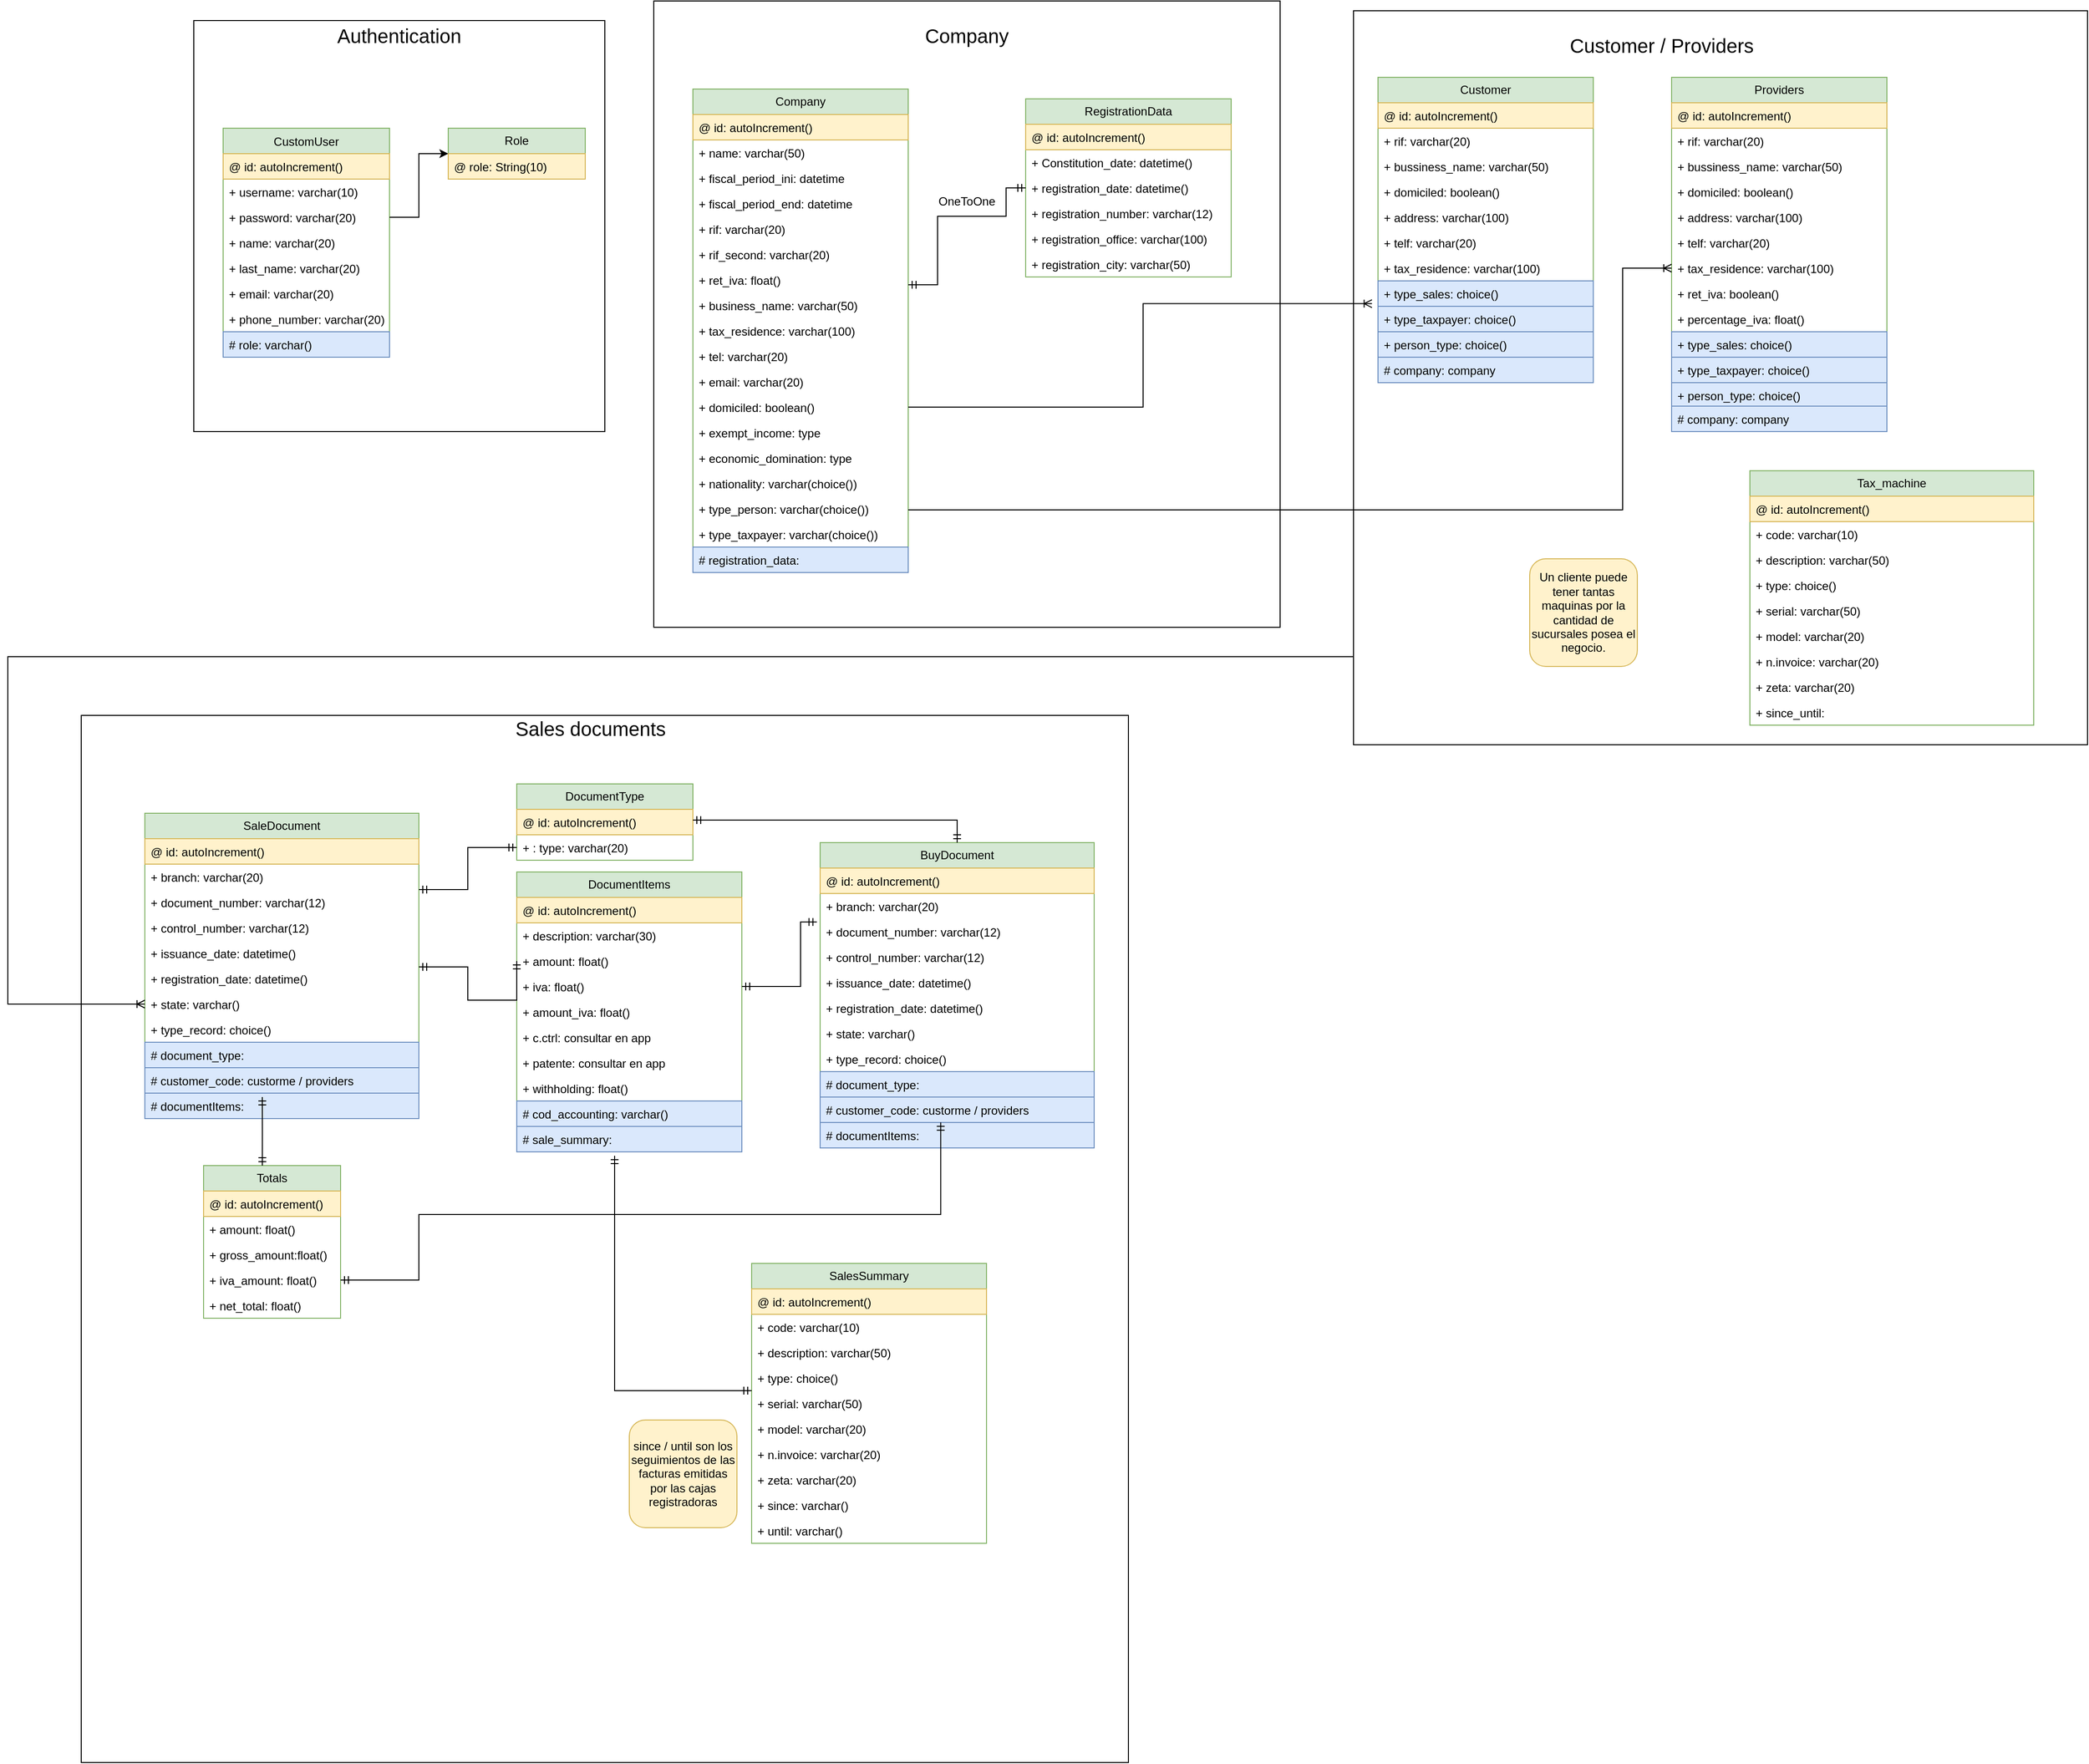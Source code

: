 <mxfile version="21.1.2" type="github">
  <diagram name="Página-1" id="oyr48hVxfsf2USA6J1Er">
    <mxGraphModel dx="3210" dy="1858" grid="1" gridSize="10" guides="1" tooltips="1" connect="1" arrows="1" fold="1" page="1" pageScale="1" pageWidth="1920" pageHeight="1200" math="0" shadow="0">
      <root>
        <mxCell id="0" />
        <mxCell id="1" parent="0" />
        <mxCell id="Hb3Jc71vQll2scaf4FI3-3" value="" style="whiteSpace=wrap;html=1;aspect=fixed;fillColor=none;" parent="1" vertex="1">
          <mxGeometry x="-95" y="-460" width="1070" height="1070" as="geometry" />
        </mxCell>
        <mxCell id="Sdwt9xM7wRWtMo3GWOlH-35" value="" style="whiteSpace=wrap;html=1;aspect=fixed;fillColor=none;" parent="1" vertex="1">
          <mxGeometry x="1205" y="-1180" width="750" height="750" as="geometry" />
        </mxCell>
        <mxCell id="hQVyDR556PpDulF2tMrH-12" value="" style="whiteSpace=wrap;html=1;aspect=fixed;fillColor=none;" parent="1" vertex="1">
          <mxGeometry x="20" y="-1170" width="420" height="420" as="geometry" />
        </mxCell>
        <mxCell id="Sdwt9xM7wRWtMo3GWOlH-4" value="" style="whiteSpace=wrap;html=1;aspect=fixed;fillColor=none;" parent="1" vertex="1">
          <mxGeometry x="490" y="-1190" width="640" height="640" as="geometry" />
        </mxCell>
        <mxCell id="1lsHLtuf-3C-XjcvpTAW-1" value="CustomUser" style="swimlane;fontStyle=0;childLayout=stackLayout;horizontal=1;startSize=26;fillColor=#d5e8d4;horizontalStack=0;resizeParent=1;resizeParentMax=0;resizeLast=0;collapsible=1;marginBottom=0;strokeColor=#82b366;" parent="1" vertex="1">
          <mxGeometry x="50" y="-1060" width="170" height="234" as="geometry" />
        </mxCell>
        <mxCell id="1lsHLtuf-3C-XjcvpTAW-2" value="@ id: autoIncrement()" style="text;strokeColor=#d6b656;fillColor=#fff2cc;align=left;verticalAlign=top;spacingLeft=4;spacingRight=4;overflow=hidden;rotatable=0;points=[[0,0.5],[1,0.5]];portConstraint=eastwest;" parent="1lsHLtuf-3C-XjcvpTAW-1" vertex="1">
          <mxGeometry y="26" width="170" height="26" as="geometry" />
        </mxCell>
        <mxCell id="Sdwt9xM7wRWtMo3GWOlH-49" value="+ username: varchar(10)" style="text;align=left;verticalAlign=top;spacingLeft=4;spacingRight=4;overflow=hidden;rotatable=0;points=[[0,0.5],[1,0.5]];portConstraint=eastwest;" parent="1lsHLtuf-3C-XjcvpTAW-1" vertex="1">
          <mxGeometry y="52" width="170" height="26" as="geometry" />
        </mxCell>
        <mxCell id="1lsHLtuf-3C-XjcvpTAW-3" value="+ password: varchar(20)" style="text;strokeColor=none;fillColor=none;align=left;verticalAlign=top;spacingLeft=4;spacingRight=4;overflow=hidden;rotatable=0;points=[[0,0.5],[1,0.5]];portConstraint=eastwest;" parent="1lsHLtuf-3C-XjcvpTAW-1" vertex="1">
          <mxGeometry y="78" width="170" height="26" as="geometry" />
        </mxCell>
        <mxCell id="1lsHLtuf-3C-XjcvpTAW-4" value="+ name: varchar(20)&#xa;" style="text;strokeColor=none;fillColor=none;align=left;verticalAlign=top;spacingLeft=4;spacingRight=4;overflow=hidden;rotatable=0;points=[[0,0.5],[1,0.5]];portConstraint=eastwest;" parent="1lsHLtuf-3C-XjcvpTAW-1" vertex="1">
          <mxGeometry y="104" width="170" height="26" as="geometry" />
        </mxCell>
        <mxCell id="hQVyDR556PpDulF2tMrH-1" value="+ last_name: varchar(20)&#xa;" style="text;strokeColor=none;fillColor=none;align=left;verticalAlign=top;spacingLeft=4;spacingRight=4;overflow=hidden;rotatable=0;points=[[0,0.5],[1,0.5]];portConstraint=eastwest;" parent="1lsHLtuf-3C-XjcvpTAW-1" vertex="1">
          <mxGeometry y="130" width="170" height="26" as="geometry" />
        </mxCell>
        <mxCell id="hQVyDR556PpDulF2tMrH-2" value="+ email: varchar(20)&#xa;" style="text;strokeColor=none;fillColor=none;align=left;verticalAlign=top;spacingLeft=4;spacingRight=4;overflow=hidden;rotatable=0;points=[[0,0.5],[1,0.5]];portConstraint=eastwest;" parent="1lsHLtuf-3C-XjcvpTAW-1" vertex="1">
          <mxGeometry y="156" width="170" height="26" as="geometry" />
        </mxCell>
        <mxCell id="Hb3Jc71vQll2scaf4FI3-17" value="+ phone_number: varchar(20)&#xa;" style="text;strokeColor=none;fillColor=none;align=left;verticalAlign=top;spacingLeft=4;spacingRight=4;overflow=hidden;rotatable=0;points=[[0,0.5],[1,0.5]];portConstraint=eastwest;" parent="1lsHLtuf-3C-XjcvpTAW-1" vertex="1">
          <mxGeometry y="182" width="170" height="26" as="geometry" />
        </mxCell>
        <mxCell id="hQVyDR556PpDulF2tMrH-11" value="# role: varchar()" style="text;strokeColor=#6c8ebf;fillColor=#dae8fc;align=left;verticalAlign=top;spacingLeft=4;spacingRight=4;overflow=hidden;rotatable=0;points=[[0,0.5],[1,0.5]];portConstraint=eastwest;" parent="1lsHLtuf-3C-XjcvpTAW-1" vertex="1">
          <mxGeometry y="208" width="170" height="26" as="geometry" />
        </mxCell>
        <mxCell id="hQVyDR556PpDulF2tMrH-3" value="Role" style="swimlane;fontStyle=0;childLayout=stackLayout;horizontal=1;startSize=26;fillColor=#d5e8d4;horizontalStack=0;resizeParent=1;resizeParentMax=0;resizeLast=0;collapsible=1;marginBottom=0;whiteSpace=wrap;html=1;strokeColor=#82b366;" parent="1" vertex="1">
          <mxGeometry x="280" y="-1060" width="140" height="52" as="geometry" />
        </mxCell>
        <mxCell id="hQVyDR556PpDulF2tMrH-4" value="@ role: String(10)" style="text;strokeColor=#d6b656;fillColor=#fff2cc;align=left;verticalAlign=top;spacingLeft=4;spacingRight=4;overflow=hidden;rotatable=0;points=[[0,0.5],[1,0.5]];portConstraint=eastwest;whiteSpace=wrap;html=1;" parent="hQVyDR556PpDulF2tMrH-3" vertex="1">
          <mxGeometry y="26" width="140" height="26" as="geometry" />
        </mxCell>
        <mxCell id="hQVyDR556PpDulF2tMrH-10" style="edgeStyle=orthogonalEdgeStyle;rounded=0;orthogonalLoop=1;jettySize=auto;html=1;exitX=1;exitY=0.5;exitDx=0;exitDy=0;entryX=0;entryY=0.5;entryDx=0;entryDy=0;" parent="1" source="1lsHLtuf-3C-XjcvpTAW-3" target="hQVyDR556PpDulF2tMrH-3" edge="1">
          <mxGeometry relative="1" as="geometry" />
        </mxCell>
        <mxCell id="hQVyDR556PpDulF2tMrH-13" value="Authentication" style="text;html=1;strokeColor=none;fillColor=none;align=center;verticalAlign=middle;whiteSpace=wrap;rounded=0;fontSize=20;" parent="1" vertex="1">
          <mxGeometry x="200" y="-1170" width="60" height="30" as="geometry" />
        </mxCell>
        <mxCell id="hQVyDR556PpDulF2tMrH-14" value="Company" style="swimlane;fontStyle=0;childLayout=stackLayout;horizontal=1;startSize=26;fillColor=#d5e8d4;horizontalStack=0;resizeParent=1;resizeParentMax=0;resizeLast=0;collapsible=1;marginBottom=0;whiteSpace=wrap;html=1;strokeColor=#82b366;" parent="1" vertex="1">
          <mxGeometry x="530" y="-1100" width="220" height="494" as="geometry" />
        </mxCell>
        <mxCell id="hQVyDR556PpDulF2tMrH-15" value="@ id: autoIncrement()" style="text;strokeColor=#d6b656;fillColor=#fff2cc;align=left;verticalAlign=top;spacingLeft=4;spacingRight=4;overflow=hidden;rotatable=0;points=[[0,0.5],[1,0.5]];portConstraint=eastwest;whiteSpace=wrap;html=1;" parent="hQVyDR556PpDulF2tMrH-14" vertex="1">
          <mxGeometry y="26" width="220" height="26" as="geometry" />
        </mxCell>
        <mxCell id="hQVyDR556PpDulF2tMrH-16" value="+ name:&amp;nbsp;varchar(50)" style="text;strokeColor=none;fillColor=none;align=left;verticalAlign=top;spacingLeft=4;spacingRight=4;overflow=hidden;rotatable=0;points=[[0,0.5],[1,0.5]];portConstraint=eastwest;whiteSpace=wrap;html=1;" parent="hQVyDR556PpDulF2tMrH-14" vertex="1">
          <mxGeometry y="52" width="220" height="26" as="geometry" />
        </mxCell>
        <mxCell id="hQVyDR556PpDulF2tMrH-17" value="+ fiscal_period_ini: datetime" style="text;strokeColor=none;fillColor=none;align=left;verticalAlign=top;spacingLeft=4;spacingRight=4;overflow=hidden;rotatable=0;points=[[0,0.5],[1,0.5]];portConstraint=eastwest;whiteSpace=wrap;html=1;" parent="hQVyDR556PpDulF2tMrH-14" vertex="1">
          <mxGeometry y="78" width="220" height="26" as="geometry" />
        </mxCell>
        <mxCell id="hQVyDR556PpDulF2tMrH-18" value="+ fiscal_period_end: datetime" style="text;strokeColor=none;fillColor=none;align=left;verticalAlign=top;spacingLeft=4;spacingRight=4;overflow=hidden;rotatable=0;points=[[0,0.5],[1,0.5]];portConstraint=eastwest;whiteSpace=wrap;html=1;" parent="hQVyDR556PpDulF2tMrH-14" vertex="1">
          <mxGeometry y="104" width="220" height="26" as="geometry" />
        </mxCell>
        <mxCell id="hQVyDR556PpDulF2tMrH-19" value="+ rif:&amp;nbsp;varchar(20)" style="text;strokeColor=none;fillColor=none;align=left;verticalAlign=top;spacingLeft=4;spacingRight=4;overflow=hidden;rotatable=0;points=[[0,0.5],[1,0.5]];portConstraint=eastwest;whiteSpace=wrap;html=1;" parent="hQVyDR556PpDulF2tMrH-14" vertex="1">
          <mxGeometry y="130" width="220" height="26" as="geometry" />
        </mxCell>
        <mxCell id="hQVyDR556PpDulF2tMrH-20" value="+ rif_second:&amp;nbsp;varchar(20)" style="text;strokeColor=none;fillColor=none;align=left;verticalAlign=top;spacingLeft=4;spacingRight=4;overflow=hidden;rotatable=0;points=[[0,0.5],[1,0.5]];portConstraint=eastwest;whiteSpace=wrap;html=1;" parent="hQVyDR556PpDulF2tMrH-14" vertex="1">
          <mxGeometry y="156" width="220" height="26" as="geometry" />
        </mxCell>
        <mxCell id="hQVyDR556PpDulF2tMrH-23" value="+ ret_iva: float()" style="text;strokeColor=none;fillColor=none;align=left;verticalAlign=top;spacingLeft=4;spacingRight=4;overflow=hidden;rotatable=0;points=[[0,0.5],[1,0.5]];portConstraint=eastwest;whiteSpace=wrap;html=1;" parent="hQVyDR556PpDulF2tMrH-14" vertex="1">
          <mxGeometry y="182" width="220" height="26" as="geometry" />
        </mxCell>
        <mxCell id="hQVyDR556PpDulF2tMrH-24" value="+ business_name:&amp;nbsp;varchar(50)" style="text;strokeColor=none;fillColor=none;align=left;verticalAlign=top;spacingLeft=4;spacingRight=4;overflow=hidden;rotatable=0;points=[[0,0.5],[1,0.5]];portConstraint=eastwest;whiteSpace=wrap;html=1;" parent="hQVyDR556PpDulF2tMrH-14" vertex="1">
          <mxGeometry y="208" width="220" height="26" as="geometry" />
        </mxCell>
        <mxCell id="hQVyDR556PpDulF2tMrH-25" value="+ tax_residence:&amp;nbsp;varchar(100)" style="text;strokeColor=none;fillColor=none;align=left;verticalAlign=top;spacingLeft=4;spacingRight=4;overflow=hidden;rotatable=0;points=[[0,0.5],[1,0.5]];portConstraint=eastwest;whiteSpace=wrap;html=1;" parent="hQVyDR556PpDulF2tMrH-14" vertex="1">
          <mxGeometry y="234" width="220" height="26" as="geometry" />
        </mxCell>
        <mxCell id="hQVyDR556PpDulF2tMrH-26" value="+ tel:&amp;nbsp;varchar(20)" style="text;strokeColor=none;fillColor=none;align=left;verticalAlign=top;spacingLeft=4;spacingRight=4;overflow=hidden;rotatable=0;points=[[0,0.5],[1,0.5]];portConstraint=eastwest;whiteSpace=wrap;html=1;" parent="hQVyDR556PpDulF2tMrH-14" vertex="1">
          <mxGeometry y="260" width="220" height="26" as="geometry" />
        </mxCell>
        <mxCell id="hQVyDR556PpDulF2tMrH-27" value="+ email:&amp;nbsp;varchar(20)" style="text;strokeColor=none;fillColor=none;align=left;verticalAlign=top;spacingLeft=4;spacingRight=4;overflow=hidden;rotatable=0;points=[[0,0.5],[1,0.5]];portConstraint=eastwest;whiteSpace=wrap;html=1;" parent="hQVyDR556PpDulF2tMrH-14" vertex="1">
          <mxGeometry y="286" width="220" height="26" as="geometry" />
        </mxCell>
        <mxCell id="hQVyDR556PpDulF2tMrH-28" value="+ domiciled: boolean()" style="text;strokeColor=none;fillColor=none;align=left;verticalAlign=top;spacingLeft=4;spacingRight=4;overflow=hidden;rotatable=0;points=[[0,0.5],[1,0.5]];portConstraint=eastwest;whiteSpace=wrap;html=1;" parent="hQVyDR556PpDulF2tMrH-14" vertex="1">
          <mxGeometry y="312" width="220" height="26" as="geometry" />
        </mxCell>
        <mxCell id="hQVyDR556PpDulF2tMrH-30" value="+ exempt_income: type" style="text;strokeColor=none;fillColor=none;align=left;verticalAlign=top;spacingLeft=4;spacingRight=4;overflow=hidden;rotatable=0;points=[[0,0.5],[1,0.5]];portConstraint=eastwest;whiteSpace=wrap;html=1;" parent="hQVyDR556PpDulF2tMrH-14" vertex="1">
          <mxGeometry y="338" width="220" height="26" as="geometry" />
        </mxCell>
        <mxCell id="hQVyDR556PpDulF2tMrH-31" value="+ economic_domination: type" style="text;strokeColor=none;fillColor=none;align=left;verticalAlign=top;spacingLeft=4;spacingRight=4;overflow=hidden;rotatable=0;points=[[0,0.5],[1,0.5]];portConstraint=eastwest;whiteSpace=wrap;html=1;" parent="hQVyDR556PpDulF2tMrH-14" vertex="1">
          <mxGeometry y="364" width="220" height="26" as="geometry" />
        </mxCell>
        <mxCell id="hQVyDR556PpDulF2tMrH-29" value="+ nationality: varchar(choice())" style="text;strokeColor=none;fillColor=none;align=left;verticalAlign=top;spacingLeft=4;spacingRight=4;overflow=hidden;rotatable=0;points=[[0,0.5],[1,0.5]];portConstraint=eastwest;whiteSpace=wrap;html=1;" parent="hQVyDR556PpDulF2tMrH-14" vertex="1">
          <mxGeometry y="390" width="220" height="26" as="geometry" />
        </mxCell>
        <mxCell id="hQVyDR556PpDulF2tMrH-21" value="+ type_person: varchar(choice())" style="text;align=left;verticalAlign=top;spacingLeft=4;spacingRight=4;overflow=hidden;rotatable=0;points=[[0,0.5],[1,0.5]];portConstraint=eastwest;whiteSpace=wrap;html=1;" parent="hQVyDR556PpDulF2tMrH-14" vertex="1">
          <mxGeometry y="416" width="220" height="26" as="geometry" />
        </mxCell>
        <mxCell id="hQVyDR556PpDulF2tMrH-22" value="+ type_taxpayer: varchar(choice())" style="text;align=left;verticalAlign=top;spacingLeft=4;spacingRight=4;overflow=hidden;rotatable=0;points=[[0,0.5],[1,0.5]];portConstraint=eastwest;whiteSpace=wrap;html=1;" parent="hQVyDR556PpDulF2tMrH-14" vertex="1">
          <mxGeometry y="442" width="220" height="26" as="geometry" />
        </mxCell>
        <mxCell id="hQVyDR556PpDulF2tMrH-32" value="# registration_data:&amp;nbsp;" style="text;strokeColor=#6c8ebf;fillColor=#dae8fc;align=left;verticalAlign=top;spacingLeft=4;spacingRight=4;overflow=hidden;rotatable=0;points=[[0,0.5],[1,0.5]];portConstraint=eastwest;whiteSpace=wrap;html=1;" parent="hQVyDR556PpDulF2tMrH-14" vertex="1">
          <mxGeometry y="468" width="220" height="26" as="geometry" />
        </mxCell>
        <mxCell id="hQVyDR556PpDulF2tMrH-33" value="RegistrationData" style="swimlane;fontStyle=0;childLayout=stackLayout;horizontal=1;startSize=26;fillColor=#d5e8d4;horizontalStack=0;resizeParent=1;resizeParentMax=0;resizeLast=0;collapsible=1;marginBottom=0;whiteSpace=wrap;html=1;strokeColor=#82b366;" parent="1" vertex="1">
          <mxGeometry x="870" y="-1090" width="210" height="182" as="geometry" />
        </mxCell>
        <mxCell id="hQVyDR556PpDulF2tMrH-34" value="@ id: autoIncrement()" style="text;strokeColor=#d6b656;fillColor=#fff2cc;align=left;verticalAlign=top;spacingLeft=4;spacingRight=4;overflow=hidden;rotatable=0;points=[[0,0.5],[1,0.5]];portConstraint=eastwest;whiteSpace=wrap;html=1;" parent="hQVyDR556PpDulF2tMrH-33" vertex="1">
          <mxGeometry y="26" width="210" height="26" as="geometry" />
        </mxCell>
        <mxCell id="hQVyDR556PpDulF2tMrH-35" value="+ Constitution_date: datetime()" style="text;strokeColor=none;fillColor=none;align=left;verticalAlign=top;spacingLeft=4;spacingRight=4;overflow=hidden;rotatable=0;points=[[0,0.5],[1,0.5]];portConstraint=eastwest;whiteSpace=wrap;html=1;" parent="hQVyDR556PpDulF2tMrH-33" vertex="1">
          <mxGeometry y="52" width="210" height="26" as="geometry" />
        </mxCell>
        <mxCell id="hQVyDR556PpDulF2tMrH-36" value="+ registration_date: datetime()" style="text;strokeColor=none;fillColor=none;align=left;verticalAlign=top;spacingLeft=4;spacingRight=4;overflow=hidden;rotatable=0;points=[[0,0.5],[1,0.5]];portConstraint=eastwest;whiteSpace=wrap;html=1;" parent="hQVyDR556PpDulF2tMrH-33" vertex="1">
          <mxGeometry y="78" width="210" height="26" as="geometry" />
        </mxCell>
        <mxCell id="Sdwt9xM7wRWtMo3GWOlH-1" value="+ registration_number:&amp;nbsp;varchar(12)" style="text;strokeColor=none;fillColor=none;align=left;verticalAlign=top;spacingLeft=4;spacingRight=4;overflow=hidden;rotatable=0;points=[[0,0.5],[1,0.5]];portConstraint=eastwest;whiteSpace=wrap;html=1;" parent="hQVyDR556PpDulF2tMrH-33" vertex="1">
          <mxGeometry y="104" width="210" height="26" as="geometry" />
        </mxCell>
        <mxCell id="Sdwt9xM7wRWtMo3GWOlH-2" value="+ registration_office:&amp;nbsp;varchar(100)" style="text;strokeColor=none;fillColor=none;align=left;verticalAlign=top;spacingLeft=4;spacingRight=4;overflow=hidden;rotatable=0;points=[[0,0.5],[1,0.5]];portConstraint=eastwest;whiteSpace=wrap;html=1;" parent="hQVyDR556PpDulF2tMrH-33" vertex="1">
          <mxGeometry y="130" width="210" height="26" as="geometry" />
        </mxCell>
        <mxCell id="Sdwt9xM7wRWtMo3GWOlH-3" value="+ registration_city:&amp;nbsp;varchar(50)" style="text;strokeColor=none;fillColor=none;align=left;verticalAlign=top;spacingLeft=4;spacingRight=4;overflow=hidden;rotatable=0;points=[[0,0.5],[1,0.5]];portConstraint=eastwest;whiteSpace=wrap;html=1;" parent="hQVyDR556PpDulF2tMrH-33" vertex="1">
          <mxGeometry y="156" width="210" height="26" as="geometry" />
        </mxCell>
        <mxCell id="hQVyDR556PpDulF2tMrH-38" value="OneToOne" style="text;html=1;strokeColor=none;fillColor=none;align=center;verticalAlign=middle;whiteSpace=wrap;rounded=0;" parent="1" vertex="1">
          <mxGeometry x="780" y="-1000" width="60" height="30" as="geometry" />
        </mxCell>
        <mxCell id="Sdwt9xM7wRWtMo3GWOlH-5" value="Company" style="text;html=1;strokeColor=none;fillColor=none;align=center;verticalAlign=middle;whiteSpace=wrap;rounded=0;fontSize=20;" parent="1" vertex="1">
          <mxGeometry x="780" y="-1170" width="60" height="30" as="geometry" />
        </mxCell>
        <mxCell id="Sdwt9xM7wRWtMo3GWOlH-6" value="Customer" style="swimlane;fontStyle=0;childLayout=stackLayout;horizontal=1;startSize=26;fillColor=#d5e8d4;horizontalStack=0;resizeParent=1;resizeParentMax=0;resizeLast=0;collapsible=1;marginBottom=0;whiteSpace=wrap;html=1;strokeColor=#82b366;" parent="1" vertex="1">
          <mxGeometry x="1230" y="-1112" width="220" height="312" as="geometry" />
        </mxCell>
        <mxCell id="Sdwt9xM7wRWtMo3GWOlH-7" value="@ id: autoIncrement()" style="text;strokeColor=#d6b656;fillColor=#fff2cc;align=left;verticalAlign=top;spacingLeft=4;spacingRight=4;overflow=hidden;rotatable=0;points=[[0,0.5],[1,0.5]];portConstraint=eastwest;whiteSpace=wrap;html=1;" parent="Sdwt9xM7wRWtMo3GWOlH-6" vertex="1">
          <mxGeometry y="26" width="220" height="26" as="geometry" />
        </mxCell>
        <mxCell id="Sdwt9xM7wRWtMo3GWOlH-8" value="+ rif:&amp;nbsp;varchar(20)" style="text;strokeColor=none;fillColor=none;align=left;verticalAlign=top;spacingLeft=4;spacingRight=4;overflow=hidden;rotatable=0;points=[[0,0.5],[1,0.5]];portConstraint=eastwest;whiteSpace=wrap;html=1;" parent="Sdwt9xM7wRWtMo3GWOlH-6" vertex="1">
          <mxGeometry y="52" width="220" height="26" as="geometry" />
        </mxCell>
        <mxCell id="Sdwt9xM7wRWtMo3GWOlH-9" value="+ bussiness_name:&amp;nbsp;varchar(50)" style="text;strokeColor=none;fillColor=none;align=left;verticalAlign=top;spacingLeft=4;spacingRight=4;overflow=hidden;rotatable=0;points=[[0,0.5],[1,0.5]];portConstraint=eastwest;whiteSpace=wrap;html=1;" parent="Sdwt9xM7wRWtMo3GWOlH-6" vertex="1">
          <mxGeometry y="78" width="220" height="26" as="geometry" />
        </mxCell>
        <mxCell id="Sdwt9xM7wRWtMo3GWOlH-10" value="+ domiciled: boolean()" style="text;strokeColor=none;fillColor=none;align=left;verticalAlign=top;spacingLeft=4;spacingRight=4;overflow=hidden;rotatable=0;points=[[0,0.5],[1,0.5]];portConstraint=eastwest;whiteSpace=wrap;html=1;" parent="Sdwt9xM7wRWtMo3GWOlH-6" vertex="1">
          <mxGeometry y="104" width="220" height="26" as="geometry" />
        </mxCell>
        <mxCell id="Sdwt9xM7wRWtMo3GWOlH-14" value="+ address:&amp;nbsp;varchar(100)" style="text;strokeColor=none;fillColor=none;align=left;verticalAlign=top;spacingLeft=4;spacingRight=4;overflow=hidden;rotatable=0;points=[[0,0.5],[1,0.5]];portConstraint=eastwest;whiteSpace=wrap;html=1;" parent="Sdwt9xM7wRWtMo3GWOlH-6" vertex="1">
          <mxGeometry y="130" width="220" height="26" as="geometry" />
        </mxCell>
        <mxCell id="Sdwt9xM7wRWtMo3GWOlH-15" value="+ telf:&amp;nbsp;varchar(20)" style="text;strokeColor=none;fillColor=none;align=left;verticalAlign=top;spacingLeft=4;spacingRight=4;overflow=hidden;rotatable=0;points=[[0,0.5],[1,0.5]];portConstraint=eastwest;whiteSpace=wrap;html=1;" parent="Sdwt9xM7wRWtMo3GWOlH-6" vertex="1">
          <mxGeometry y="156" width="220" height="26" as="geometry" />
        </mxCell>
        <mxCell id="Sdwt9xM7wRWtMo3GWOlH-16" value="+ tax_residence:&amp;nbsp;varchar(100)" style="text;strokeColor=none;fillColor=none;align=left;verticalAlign=top;spacingLeft=4;spacingRight=4;overflow=hidden;rotatable=0;points=[[0,0.5],[1,0.5]];portConstraint=eastwest;whiteSpace=wrap;html=1;" parent="Sdwt9xM7wRWtMo3GWOlH-6" vertex="1">
          <mxGeometry y="182" width="220" height="26" as="geometry" />
        </mxCell>
        <mxCell id="Sdwt9xM7wRWtMo3GWOlH-13" value="+ type_sales: choice()" style="text;strokeColor=#6c8ebf;fillColor=#dae8fc;align=left;verticalAlign=top;spacingLeft=4;spacingRight=4;overflow=hidden;rotatable=0;points=[[0,0.5],[1,0.5]];portConstraint=eastwest;whiteSpace=wrap;html=1;" parent="Sdwt9xM7wRWtMo3GWOlH-6" vertex="1">
          <mxGeometry y="208" width="220" height="26" as="geometry" />
        </mxCell>
        <mxCell id="Sdwt9xM7wRWtMo3GWOlH-12" value="+ type_taxpayer: choice()" style="text;strokeColor=#6c8ebf;fillColor=#dae8fc;align=left;verticalAlign=top;spacingLeft=4;spacingRight=4;overflow=hidden;rotatable=0;points=[[0,0.5],[1,0.5]];portConstraint=eastwest;whiteSpace=wrap;html=1;" parent="Sdwt9xM7wRWtMo3GWOlH-6" vertex="1">
          <mxGeometry y="234" width="220" height="26" as="geometry" />
        </mxCell>
        <mxCell id="Sdwt9xM7wRWtMo3GWOlH-11" value="+ person_type: choice()" style="text;strokeColor=#6c8ebf;fillColor=#dae8fc;align=left;verticalAlign=top;spacingLeft=4;spacingRight=4;overflow=hidden;rotatable=0;points=[[0,0.5],[1,0.5]];portConstraint=eastwest;whiteSpace=wrap;html=1;" parent="Sdwt9xM7wRWtMo3GWOlH-6" vertex="1">
          <mxGeometry y="260" width="220" height="26" as="geometry" />
        </mxCell>
        <mxCell id="Hb3Jc71vQll2scaf4FI3-18" value="# company: company" style="text;strokeColor=#6c8ebf;fillColor=#dae8fc;align=left;verticalAlign=top;spacingLeft=4;spacingRight=4;overflow=hidden;rotatable=0;points=[[0,0.5],[1,0.5]];portConstraint=eastwest;whiteSpace=wrap;html=1;" parent="Sdwt9xM7wRWtMo3GWOlH-6" vertex="1">
          <mxGeometry y="286" width="220" height="26" as="geometry" />
        </mxCell>
        <mxCell id="Sdwt9xM7wRWtMo3GWOlH-18" value="" style="edgeStyle=orthogonalEdgeStyle;fontSize=12;html=1;endArrow=ERoneToMany;rounded=0;entryX=-0.028;entryY=-0.104;entryDx=0;entryDy=0;entryPerimeter=0;exitX=1;exitY=0.5;exitDx=0;exitDy=0;" parent="1" source="hQVyDR556PpDulF2tMrH-28" target="Sdwt9xM7wRWtMo3GWOlH-12" edge="1">
          <mxGeometry width="100" height="100" relative="1" as="geometry">
            <mxPoint x="800" y="-750" as="sourcePoint" />
            <mxPoint x="1310" y="-920" as="targetPoint" />
            <Array as="points" />
          </mxGeometry>
        </mxCell>
        <mxCell id="Sdwt9xM7wRWtMo3GWOlH-19" value="Providers" style="swimlane;fontStyle=0;childLayout=stackLayout;horizontal=1;startSize=26;fillColor=#d5e8d4;horizontalStack=0;resizeParent=1;resizeParentMax=0;resizeLast=0;collapsible=1;marginBottom=0;whiteSpace=wrap;html=1;strokeColor=#82b366;" parent="1" vertex="1">
          <mxGeometry x="1530" y="-1112" width="220" height="338" as="geometry" />
        </mxCell>
        <mxCell id="Sdwt9xM7wRWtMo3GWOlH-20" value="@ id: autoIncrement()" style="text;strokeColor=#d6b656;fillColor=#fff2cc;align=left;verticalAlign=top;spacingLeft=4;spacingRight=4;overflow=hidden;rotatable=0;points=[[0,0.5],[1,0.5]];portConstraint=eastwest;whiteSpace=wrap;html=1;" parent="Sdwt9xM7wRWtMo3GWOlH-19" vertex="1">
          <mxGeometry y="26" width="220" height="26" as="geometry" />
        </mxCell>
        <mxCell id="Sdwt9xM7wRWtMo3GWOlH-21" value="+ rif:&amp;nbsp;varchar(20)" style="text;strokeColor=none;fillColor=none;align=left;verticalAlign=top;spacingLeft=4;spacingRight=4;overflow=hidden;rotatable=0;points=[[0,0.5],[1,0.5]];portConstraint=eastwest;whiteSpace=wrap;html=1;" parent="Sdwt9xM7wRWtMo3GWOlH-19" vertex="1">
          <mxGeometry y="52" width="220" height="26" as="geometry" />
        </mxCell>
        <mxCell id="Sdwt9xM7wRWtMo3GWOlH-22" value="+ bussiness_name:&amp;nbsp;varchar(50)" style="text;strokeColor=none;fillColor=none;align=left;verticalAlign=top;spacingLeft=4;spacingRight=4;overflow=hidden;rotatable=0;points=[[0,0.5],[1,0.5]];portConstraint=eastwest;whiteSpace=wrap;html=1;" parent="Sdwt9xM7wRWtMo3GWOlH-19" vertex="1">
          <mxGeometry y="78" width="220" height="26" as="geometry" />
        </mxCell>
        <mxCell id="Sdwt9xM7wRWtMo3GWOlH-23" value="+ domiciled: boolean()" style="text;strokeColor=none;fillColor=none;align=left;verticalAlign=top;spacingLeft=4;spacingRight=4;overflow=hidden;rotatable=0;points=[[0,0.5],[1,0.5]];portConstraint=eastwest;whiteSpace=wrap;html=1;" parent="Sdwt9xM7wRWtMo3GWOlH-19" vertex="1">
          <mxGeometry y="104" width="220" height="26" as="geometry" />
        </mxCell>
        <mxCell id="Sdwt9xM7wRWtMo3GWOlH-24" value="+ address:&amp;nbsp;varchar(100)" style="text;strokeColor=none;fillColor=none;align=left;verticalAlign=top;spacingLeft=4;spacingRight=4;overflow=hidden;rotatable=0;points=[[0,0.5],[1,0.5]];portConstraint=eastwest;whiteSpace=wrap;html=1;" parent="Sdwt9xM7wRWtMo3GWOlH-19" vertex="1">
          <mxGeometry y="130" width="220" height="26" as="geometry" />
        </mxCell>
        <mxCell id="Sdwt9xM7wRWtMo3GWOlH-25" value="+ telf:&amp;nbsp;varchar(20)" style="text;strokeColor=none;fillColor=none;align=left;verticalAlign=top;spacingLeft=4;spacingRight=4;overflow=hidden;rotatable=0;points=[[0,0.5],[1,0.5]];portConstraint=eastwest;whiteSpace=wrap;html=1;" parent="Sdwt9xM7wRWtMo3GWOlH-19" vertex="1">
          <mxGeometry y="156" width="220" height="26" as="geometry" />
        </mxCell>
        <mxCell id="Sdwt9xM7wRWtMo3GWOlH-26" value="+ tax_residence:&amp;nbsp;varchar(100)" style="text;strokeColor=none;fillColor=none;align=left;verticalAlign=top;spacingLeft=4;spacingRight=4;overflow=hidden;rotatable=0;points=[[0,0.5],[1,0.5]];portConstraint=eastwest;whiteSpace=wrap;html=1;" parent="Sdwt9xM7wRWtMo3GWOlH-19" vertex="1">
          <mxGeometry y="182" width="220" height="26" as="geometry" />
        </mxCell>
        <mxCell id="Sdwt9xM7wRWtMo3GWOlH-32" value="+ ret_iva: boolean()" style="text;strokeColor=none;fillColor=none;align=left;verticalAlign=top;spacingLeft=4;spacingRight=4;overflow=hidden;rotatable=0;points=[[0,0.5],[1,0.5]];portConstraint=eastwest;whiteSpace=wrap;html=1;" parent="Sdwt9xM7wRWtMo3GWOlH-19" vertex="1">
          <mxGeometry y="208" width="220" height="26" as="geometry" />
        </mxCell>
        <mxCell id="Sdwt9xM7wRWtMo3GWOlH-33" value="+ percentage_iva: float()" style="text;strokeColor=none;fillColor=none;align=left;verticalAlign=top;spacingLeft=4;spacingRight=4;overflow=hidden;rotatable=0;points=[[0,0.5],[1,0.5]];portConstraint=eastwest;whiteSpace=wrap;html=1;" parent="Sdwt9xM7wRWtMo3GWOlH-19" vertex="1">
          <mxGeometry y="234" width="220" height="26" as="geometry" />
        </mxCell>
        <mxCell id="Sdwt9xM7wRWtMo3GWOlH-27" value="+ type_sales: choice()" style="text;strokeColor=#6c8ebf;fillColor=#dae8fc;align=left;verticalAlign=top;spacingLeft=4;spacingRight=4;overflow=hidden;rotatable=0;points=[[0,0.5],[1,0.5]];portConstraint=eastwest;whiteSpace=wrap;html=1;" parent="Sdwt9xM7wRWtMo3GWOlH-19" vertex="1">
          <mxGeometry y="260" width="220" height="26" as="geometry" />
        </mxCell>
        <mxCell id="Sdwt9xM7wRWtMo3GWOlH-28" value="+ type_taxpayer: choice()" style="text;strokeColor=#6c8ebf;fillColor=#dae8fc;align=left;verticalAlign=top;spacingLeft=4;spacingRight=4;overflow=hidden;rotatable=0;points=[[0,0.5],[1,0.5]];portConstraint=eastwest;whiteSpace=wrap;html=1;" parent="Sdwt9xM7wRWtMo3GWOlH-19" vertex="1">
          <mxGeometry y="286" width="220" height="26" as="geometry" />
        </mxCell>
        <mxCell id="Sdwt9xM7wRWtMo3GWOlH-29" value="+ person_type: choice()" style="text;strokeColor=#6c8ebf;fillColor=#dae8fc;align=left;verticalAlign=top;spacingLeft=4;spacingRight=4;overflow=hidden;rotatable=0;points=[[0,0.5],[1,0.5]];portConstraint=eastwest;whiteSpace=wrap;html=1;" parent="Sdwt9xM7wRWtMo3GWOlH-19" vertex="1">
          <mxGeometry y="312" width="220" height="26" as="geometry" />
        </mxCell>
        <mxCell id="Sdwt9xM7wRWtMo3GWOlH-30" value="" style="edgeStyle=orthogonalEdgeStyle;fontSize=12;html=1;endArrow=ERmandOne;startArrow=ERmandOne;rounded=0;entryX=0;entryY=0.5;entryDx=0;entryDy=0;exitX=1;exitY=0.692;exitDx=0;exitDy=0;exitPerimeter=0;" parent="1" source="hQVyDR556PpDulF2tMrH-23" target="hQVyDR556PpDulF2tMrH-36" edge="1">
          <mxGeometry width="100" height="100" relative="1" as="geometry">
            <mxPoint x="760" y="-900" as="sourcePoint" />
            <mxPoint x="820" y="-1000" as="targetPoint" />
            <Array as="points">
              <mxPoint x="780" y="-900" />
              <mxPoint x="780" y="-970" />
              <mxPoint x="850" y="-970" />
              <mxPoint x="850" y="-999" />
            </Array>
          </mxGeometry>
        </mxCell>
        <mxCell id="Sdwt9xM7wRWtMo3GWOlH-31" value="" style="edgeStyle=orthogonalEdgeStyle;fontSize=12;html=1;endArrow=ERoneToMany;rounded=0;entryX=0;entryY=0.5;entryDx=0;entryDy=0;" parent="1" target="Sdwt9xM7wRWtMo3GWOlH-26" edge="1">
          <mxGeometry width="100" height="100" relative="1" as="geometry">
            <mxPoint x="750" y="-670" as="sourcePoint" />
            <mxPoint x="830" y="-780" as="targetPoint" />
            <Array as="points">
              <mxPoint x="1480" y="-670" />
              <mxPoint x="1480" y="-917" />
            </Array>
          </mxGeometry>
        </mxCell>
        <mxCell id="Sdwt9xM7wRWtMo3GWOlH-37" value="Customer / Providers" style="text;html=1;strokeColor=none;fillColor=none;align=center;verticalAlign=middle;whiteSpace=wrap;rounded=0;fontSize=20;" parent="1" vertex="1">
          <mxGeometry x="1385" y="-1160" width="270" height="30" as="geometry" />
        </mxCell>
        <mxCell id="Sdwt9xM7wRWtMo3GWOlH-38" value="SaleDocument" style="swimlane;fontStyle=0;childLayout=stackLayout;horizontal=1;startSize=26;fillColor=#d5e8d4;horizontalStack=0;resizeParent=1;resizeParentMax=0;resizeLast=0;collapsible=1;marginBottom=0;whiteSpace=wrap;html=1;strokeColor=#82b366;" parent="1" vertex="1">
          <mxGeometry x="-30" y="-360" width="280" height="312" as="geometry" />
        </mxCell>
        <mxCell id="Sdwt9xM7wRWtMo3GWOlH-39" value="@ id: autoIncrement()" style="text;strokeColor=#d6b656;fillColor=#fff2cc;align=left;verticalAlign=top;spacingLeft=4;spacingRight=4;overflow=hidden;rotatable=0;points=[[0,0.5],[1,0.5]];portConstraint=eastwest;whiteSpace=wrap;html=1;" parent="Sdwt9xM7wRWtMo3GWOlH-38" vertex="1">
          <mxGeometry y="26" width="280" height="26" as="geometry" />
        </mxCell>
        <mxCell id="Sdwt9xM7wRWtMo3GWOlH-41" value="+ branch: varchar(20)" style="text;strokeColor=none;fillColor=none;align=left;verticalAlign=top;spacingLeft=4;spacingRight=4;overflow=hidden;rotatable=0;points=[[0,0.5],[1,0.5]];portConstraint=eastwest;whiteSpace=wrap;html=1;" parent="Sdwt9xM7wRWtMo3GWOlH-38" vertex="1">
          <mxGeometry y="52" width="280" height="26" as="geometry" />
        </mxCell>
        <mxCell id="Sdwt9xM7wRWtMo3GWOlH-42" value="+ document_number: varchar(12)" style="text;strokeColor=none;fillColor=none;align=left;verticalAlign=top;spacingLeft=4;spacingRight=4;overflow=hidden;rotatable=0;points=[[0,0.5],[1,0.5]];portConstraint=eastwest;whiteSpace=wrap;html=1;" parent="Sdwt9xM7wRWtMo3GWOlH-38" vertex="1">
          <mxGeometry y="78" width="280" height="26" as="geometry" />
        </mxCell>
        <mxCell id="Sdwt9xM7wRWtMo3GWOlH-43" value="+ control_number: varchar(12)" style="text;strokeColor=none;fillColor=none;align=left;verticalAlign=top;spacingLeft=4;spacingRight=4;overflow=hidden;rotatable=0;points=[[0,0.5],[1,0.5]];portConstraint=eastwest;whiteSpace=wrap;html=1;" parent="Sdwt9xM7wRWtMo3GWOlH-38" vertex="1">
          <mxGeometry y="104" width="280" height="26" as="geometry" />
        </mxCell>
        <mxCell id="Sdwt9xM7wRWtMo3GWOlH-44" value="+ issuance_date: datetime()" style="text;strokeColor=none;fillColor=none;align=left;verticalAlign=top;spacingLeft=4;spacingRight=4;overflow=hidden;rotatable=0;points=[[0,0.5],[1,0.5]];portConstraint=eastwest;whiteSpace=wrap;html=1;" parent="Sdwt9xM7wRWtMo3GWOlH-38" vertex="1">
          <mxGeometry y="130" width="280" height="26" as="geometry" />
        </mxCell>
        <mxCell id="Sdwt9xM7wRWtMo3GWOlH-45" value="+ registration_date: datetime()" style="text;strokeColor=none;fillColor=none;align=left;verticalAlign=top;spacingLeft=4;spacingRight=4;overflow=hidden;rotatable=0;points=[[0,0.5],[1,0.5]];portConstraint=eastwest;whiteSpace=wrap;html=1;" parent="Sdwt9xM7wRWtMo3GWOlH-38" vertex="1">
          <mxGeometry y="156" width="280" height="26" as="geometry" />
        </mxCell>
        <mxCell id="Sdwt9xM7wRWtMo3GWOlH-46" value="+ state: varchar()" style="text;strokeColor=none;fillColor=none;align=left;verticalAlign=top;spacingLeft=4;spacingRight=4;overflow=hidden;rotatable=0;points=[[0,0.5],[1,0.5]];portConstraint=eastwest;whiteSpace=wrap;html=1;" parent="Sdwt9xM7wRWtMo3GWOlH-38" vertex="1">
          <mxGeometry y="182" width="280" height="26" as="geometry" />
        </mxCell>
        <mxCell id="Sdwt9xM7wRWtMo3GWOlH-48" value="+ type_record: choice()" style="text;strokeColor=none;fillColor=none;align=left;verticalAlign=top;spacingLeft=4;spacingRight=4;overflow=hidden;rotatable=0;points=[[0,0.5],[1,0.5]];portConstraint=eastwest;whiteSpace=wrap;html=1;" parent="Sdwt9xM7wRWtMo3GWOlH-38" vertex="1">
          <mxGeometry y="208" width="280" height="26" as="geometry" />
        </mxCell>
        <mxCell id="Sdwt9xM7wRWtMo3GWOlH-40" value="# document_type:&amp;nbsp;&amp;nbsp;" style="text;strokeColor=#6c8ebf;fillColor=#dae8fc;align=left;verticalAlign=top;spacingLeft=4;spacingRight=4;overflow=hidden;rotatable=0;points=[[0,0.5],[1,0.5]];portConstraint=eastwest;whiteSpace=wrap;html=1;" parent="Sdwt9xM7wRWtMo3GWOlH-38" vertex="1">
          <mxGeometry y="234" width="280" height="26" as="geometry" />
        </mxCell>
        <mxCell id="Sdwt9xM7wRWtMo3GWOlH-47" value="# customer_code: custorme / providers" style="text;strokeColor=#6c8ebf;fillColor=#dae8fc;align=left;verticalAlign=top;spacingLeft=4;spacingRight=4;overflow=hidden;rotatable=0;points=[[0,0.5],[1,0.5]];portConstraint=eastwest;whiteSpace=wrap;html=1;" parent="Sdwt9xM7wRWtMo3GWOlH-38" vertex="1">
          <mxGeometry y="260" width="280" height="26" as="geometry" />
        </mxCell>
        <mxCell id="sAzutBhvFIJIg85wm9A6-6" value="# documentItems:&amp;nbsp; &amp;nbsp;" style="text;strokeColor=#6c8ebf;fillColor=#dae8fc;align=left;verticalAlign=top;spacingLeft=4;spacingRight=4;overflow=hidden;rotatable=0;points=[[0,0.5],[1,0.5]];portConstraint=eastwest;whiteSpace=wrap;html=1;" vertex="1" parent="Sdwt9xM7wRWtMo3GWOlH-38">
          <mxGeometry y="286" width="280" height="26" as="geometry" />
        </mxCell>
        <mxCell id="Sdwt9xM7wRWtMo3GWOlH-54" value="DocumentType" style="swimlane;fontStyle=0;childLayout=stackLayout;horizontal=1;startSize=26;fillColor=#d5e8d4;horizontalStack=0;resizeParent=1;resizeParentMax=0;resizeLast=0;collapsible=1;marginBottom=0;whiteSpace=wrap;html=1;strokeColor=#82b366;" parent="1" vertex="1">
          <mxGeometry x="350" y="-390" width="180" height="78" as="geometry" />
        </mxCell>
        <mxCell id="Sdwt9xM7wRWtMo3GWOlH-59" value="@ id: autoIncrement()" style="text;strokeColor=#d6b656;fillColor=#fff2cc;align=left;verticalAlign=top;spacingLeft=4;spacingRight=4;overflow=hidden;rotatable=0;points=[[0,0.5],[1,0.5]];portConstraint=eastwest;whiteSpace=wrap;html=1;" parent="Sdwt9xM7wRWtMo3GWOlH-54" vertex="1">
          <mxGeometry y="26" width="180" height="26" as="geometry" />
        </mxCell>
        <mxCell id="Sdwt9xM7wRWtMo3GWOlH-58" value="+ : type: varchar(20)" style="text;strokeColor=none;fillColor=none;align=left;verticalAlign=top;spacingLeft=4;spacingRight=4;overflow=hidden;rotatable=0;points=[[0,0.5],[1,0.5]];portConstraint=eastwest;whiteSpace=wrap;html=1;" parent="Sdwt9xM7wRWtMo3GWOlH-54" vertex="1">
          <mxGeometry y="52" width="180" height="26" as="geometry" />
        </mxCell>
        <mxCell id="Sdwt9xM7wRWtMo3GWOlH-60" value="" style="edgeStyle=orthogonalEdgeStyle;fontSize=12;html=1;endArrow=ERmandOne;startArrow=ERmandOne;rounded=0;exitX=1;exitY=0.25;exitDx=0;exitDy=0;entryX=0;entryY=0.5;entryDx=0;entryDy=0;" parent="1" source="Sdwt9xM7wRWtMo3GWOlH-38" target="Sdwt9xM7wRWtMo3GWOlH-58" edge="1">
          <mxGeometry width="100" height="100" relative="1" as="geometry">
            <mxPoint x="350" y="-290" as="sourcePoint" />
            <mxPoint x="450" y="-390" as="targetPoint" />
          </mxGeometry>
        </mxCell>
        <mxCell id="HLiQ1m6jWATwoJMbq_vb-1" value="DocumentItems" style="swimlane;fontStyle=0;childLayout=stackLayout;horizontal=1;startSize=26;fillColor=#d5e8d4;horizontalStack=0;resizeParent=1;resizeParentMax=0;resizeLast=0;collapsible=1;marginBottom=0;whiteSpace=wrap;html=1;strokeColor=#82b366;" parent="1" vertex="1">
          <mxGeometry x="350" y="-300" width="230" height="286" as="geometry" />
        </mxCell>
        <mxCell id="HLiQ1m6jWATwoJMbq_vb-6" value="@ id: autoIncrement()" style="text;strokeColor=#d6b656;fillColor=#fff2cc;align=left;verticalAlign=top;spacingLeft=4;spacingRight=4;overflow=hidden;rotatable=0;points=[[0,0.5],[1,0.5]];portConstraint=eastwest;whiteSpace=wrap;html=1;" parent="HLiQ1m6jWATwoJMbq_vb-1" vertex="1">
          <mxGeometry y="26" width="230" height="26" as="geometry" />
        </mxCell>
        <mxCell id="HLiQ1m6jWATwoJMbq_vb-2" value="+ description: varchar(30)" style="text;strokeColor=none;fillColor=none;align=left;verticalAlign=top;spacingLeft=4;spacingRight=4;overflow=hidden;rotatable=0;points=[[0,0.5],[1,0.5]];portConstraint=eastwest;whiteSpace=wrap;html=1;" parent="HLiQ1m6jWATwoJMbq_vb-1" vertex="1">
          <mxGeometry y="52" width="230" height="26" as="geometry" />
        </mxCell>
        <mxCell id="HLiQ1m6jWATwoJMbq_vb-4" value="+ amount: float()" style="text;strokeColor=none;fillColor=none;align=left;verticalAlign=top;spacingLeft=4;spacingRight=4;overflow=hidden;rotatable=0;points=[[0,0.5],[1,0.5]];portConstraint=eastwest;whiteSpace=wrap;html=1;" parent="HLiQ1m6jWATwoJMbq_vb-1" vertex="1">
          <mxGeometry y="78" width="230" height="26" as="geometry" />
        </mxCell>
        <mxCell id="HLiQ1m6jWATwoJMbq_vb-7" value="+ iva: float()" style="text;strokeColor=none;fillColor=none;align=left;verticalAlign=top;spacingLeft=4;spacingRight=4;overflow=hidden;rotatable=0;points=[[0,0.5],[1,0.5]];portConstraint=eastwest;whiteSpace=wrap;html=1;" parent="HLiQ1m6jWATwoJMbq_vb-1" vertex="1">
          <mxGeometry y="104" width="230" height="26" as="geometry" />
        </mxCell>
        <mxCell id="HLiQ1m6jWATwoJMbq_vb-8" value="+ amount_iva: float()" style="text;strokeColor=none;fillColor=none;align=left;verticalAlign=top;spacingLeft=4;spacingRight=4;overflow=hidden;rotatable=0;points=[[0,0.5],[1,0.5]];portConstraint=eastwest;whiteSpace=wrap;html=1;" parent="HLiQ1m6jWATwoJMbq_vb-1" vertex="1">
          <mxGeometry y="130" width="230" height="26" as="geometry" />
        </mxCell>
        <mxCell id="HLiQ1m6jWATwoJMbq_vb-9" value="+ c.ctrl: consultar en app" style="text;strokeColor=none;fillColor=none;align=left;verticalAlign=top;spacingLeft=4;spacingRight=4;overflow=hidden;rotatable=0;points=[[0,0.5],[1,0.5]];portConstraint=eastwest;whiteSpace=wrap;html=1;" parent="HLiQ1m6jWATwoJMbq_vb-1" vertex="1">
          <mxGeometry y="156" width="230" height="26" as="geometry" />
        </mxCell>
        <mxCell id="HLiQ1m6jWATwoJMbq_vb-10" value="+ patente: consultar en app" style="text;strokeColor=none;fillColor=none;align=left;verticalAlign=top;spacingLeft=4;spacingRight=4;overflow=hidden;rotatable=0;points=[[0,0.5],[1,0.5]];portConstraint=eastwest;whiteSpace=wrap;html=1;" parent="HLiQ1m6jWATwoJMbq_vb-1" vertex="1">
          <mxGeometry y="182" width="230" height="26" as="geometry" />
        </mxCell>
        <mxCell id="HLiQ1m6jWATwoJMbq_vb-11" value="+ withholding: float()" style="text;strokeColor=none;fillColor=none;align=left;verticalAlign=top;spacingLeft=4;spacingRight=4;overflow=hidden;rotatable=0;points=[[0,0.5],[1,0.5]];portConstraint=eastwest;whiteSpace=wrap;html=1;" parent="HLiQ1m6jWATwoJMbq_vb-1" vertex="1">
          <mxGeometry y="208" width="230" height="26" as="geometry" />
        </mxCell>
        <mxCell id="HLiQ1m6jWATwoJMbq_vb-3" value="# cod_accounting: varchar()" style="text;strokeColor=#6c8ebf;fillColor=#dae8fc;align=left;verticalAlign=top;spacingLeft=4;spacingRight=4;overflow=hidden;rotatable=0;points=[[0,0.5],[1,0.5]];portConstraint=eastwest;whiteSpace=wrap;html=1;" parent="HLiQ1m6jWATwoJMbq_vb-1" vertex="1">
          <mxGeometry y="234" width="230" height="26" as="geometry" />
        </mxCell>
        <mxCell id="sAzutBhvFIJIg85wm9A6-1" value="# sale_summary:&amp;nbsp;&amp;nbsp;" style="text;strokeColor=#6c8ebf;fillColor=#dae8fc;align=left;verticalAlign=top;spacingLeft=4;spacingRight=4;overflow=hidden;rotatable=0;points=[[0,0.5],[1,0.5]];portConstraint=eastwest;whiteSpace=wrap;html=1;" vertex="1" parent="HLiQ1m6jWATwoJMbq_vb-1">
          <mxGeometry y="260" width="230" height="26" as="geometry" />
        </mxCell>
        <mxCell id="HLiQ1m6jWATwoJMbq_vb-5" value="" style="edgeStyle=orthogonalEdgeStyle;fontSize=12;html=1;endArrow=ERmandOne;startArrow=ERmandOne;rounded=0;exitX=1;exitY=0.25;exitDx=0;exitDy=0;entryX=0;entryY=0.5;entryDx=0;entryDy=0;" parent="1" target="HLiQ1m6jWATwoJMbq_vb-4" edge="1">
          <mxGeometry width="100" height="100" relative="1" as="geometry">
            <mxPoint x="250" y="-203" as="sourcePoint" />
            <mxPoint x="350" y="-240" as="targetPoint" />
            <Array as="points">
              <mxPoint x="300" y="-203" />
              <mxPoint x="300" y="-169" />
            </Array>
          </mxGeometry>
        </mxCell>
        <mxCell id="HLiQ1m6jWATwoJMbq_vb-12" value="Totals" style="swimlane;fontStyle=0;childLayout=stackLayout;horizontal=1;startSize=26;fillColor=#d5e8d4;horizontalStack=0;resizeParent=1;resizeParentMax=0;resizeLast=0;collapsible=1;marginBottom=0;whiteSpace=wrap;html=1;strokeColor=#82b366;" parent="1" vertex="1">
          <mxGeometry x="30" width="140" height="156" as="geometry" />
        </mxCell>
        <mxCell id="HLiQ1m6jWATwoJMbq_vb-16" value="@ id: autoIncrement()" style="text;strokeColor=#d6b656;fillColor=#fff2cc;align=left;verticalAlign=top;spacingLeft=4;spacingRight=4;overflow=hidden;rotatable=0;points=[[0,0.5],[1,0.5]];portConstraint=eastwest;whiteSpace=wrap;html=1;" parent="HLiQ1m6jWATwoJMbq_vb-12" vertex="1">
          <mxGeometry y="26" width="140" height="26" as="geometry" />
        </mxCell>
        <mxCell id="HLiQ1m6jWATwoJMbq_vb-13" value="+ amount: float()" style="text;strokeColor=none;fillColor=none;align=left;verticalAlign=top;spacingLeft=4;spacingRight=4;overflow=hidden;rotatable=0;points=[[0,0.5],[1,0.5]];portConstraint=eastwest;whiteSpace=wrap;html=1;" parent="HLiQ1m6jWATwoJMbq_vb-12" vertex="1">
          <mxGeometry y="52" width="140" height="26" as="geometry" />
        </mxCell>
        <mxCell id="HLiQ1m6jWATwoJMbq_vb-14" value="+ gross_amount:float()&lt;span style=&quot;white-space: pre;&quot;&gt; &lt;/span&gt;" style="text;strokeColor=none;fillColor=none;align=left;verticalAlign=top;spacingLeft=4;spacingRight=4;overflow=hidden;rotatable=0;points=[[0,0.5],[1,0.5]];portConstraint=eastwest;whiteSpace=wrap;html=1;" parent="HLiQ1m6jWATwoJMbq_vb-12" vertex="1">
          <mxGeometry y="78" width="140" height="26" as="geometry" />
        </mxCell>
        <mxCell id="HLiQ1m6jWATwoJMbq_vb-15" value="+ iva_amount: float()" style="text;strokeColor=none;fillColor=none;align=left;verticalAlign=top;spacingLeft=4;spacingRight=4;overflow=hidden;rotatable=0;points=[[0,0.5],[1,0.5]];portConstraint=eastwest;whiteSpace=wrap;html=1;" parent="HLiQ1m6jWATwoJMbq_vb-12" vertex="1">
          <mxGeometry y="104" width="140" height="26" as="geometry" />
        </mxCell>
        <mxCell id="Hb3Jc71vQll2scaf4FI3-1" value="+ net_total: float()" style="text;strokeColor=none;fillColor=none;align=left;verticalAlign=top;spacingLeft=4;spacingRight=4;overflow=hidden;rotatable=0;points=[[0,0.5],[1,0.5]];portConstraint=eastwest;whiteSpace=wrap;html=1;" parent="HLiQ1m6jWATwoJMbq_vb-12" vertex="1">
          <mxGeometry y="130" width="140" height="26" as="geometry" />
        </mxCell>
        <mxCell id="Hb3Jc71vQll2scaf4FI3-2" value="" style="fontSize=12;html=1;endArrow=ERmandOne;startArrow=ERmandOne;rounded=0;exitX=0.429;exitY=0;exitDx=0;exitDy=0;exitPerimeter=0;edgeStyle=orthogonalEdgeStyle;" parent="1" source="HLiQ1m6jWATwoJMbq_vb-12" edge="1">
          <mxGeometry width="100" height="100" relative="1" as="geometry">
            <mxPoint x="160" y="-40" as="sourcePoint" />
            <mxPoint x="90" y="-70" as="targetPoint" />
          </mxGeometry>
        </mxCell>
        <mxCell id="Hb3Jc71vQll2scaf4FI3-4" value="SalesSummary" style="swimlane;fontStyle=0;childLayout=stackLayout;horizontal=1;startSize=26;fillColor=#d5e8d4;horizontalStack=0;resizeParent=1;resizeParentMax=0;resizeLast=0;collapsible=1;marginBottom=0;whiteSpace=wrap;html=1;strokeColor=#82b366;" parent="1" vertex="1">
          <mxGeometry x="590" y="100" width="240" height="286" as="geometry" />
        </mxCell>
        <mxCell id="Hb3Jc71vQll2scaf4FI3-8" value="@ id: autoIncrement()" style="text;strokeColor=#d6b656;fillColor=#fff2cc;align=left;verticalAlign=top;spacingLeft=4;spacingRight=4;overflow=hidden;rotatable=0;points=[[0,0.5],[1,0.5]];portConstraint=eastwest;whiteSpace=wrap;html=1;" parent="Hb3Jc71vQll2scaf4FI3-4" vertex="1">
          <mxGeometry y="26" width="240" height="26" as="geometry" />
        </mxCell>
        <mxCell id="Hb3Jc71vQll2scaf4FI3-5" value="+ code: varchar(10)" style="text;strokeColor=none;fillColor=none;align=left;verticalAlign=top;spacingLeft=4;spacingRight=4;overflow=hidden;rotatable=0;points=[[0,0.5],[1,0.5]];portConstraint=eastwest;whiteSpace=wrap;html=1;" parent="Hb3Jc71vQll2scaf4FI3-4" vertex="1">
          <mxGeometry y="52" width="240" height="26" as="geometry" />
        </mxCell>
        <mxCell id="Hb3Jc71vQll2scaf4FI3-6" value="+ description: varchar(50)" style="text;strokeColor=none;fillColor=none;align=left;verticalAlign=top;spacingLeft=4;spacingRight=4;overflow=hidden;rotatable=0;points=[[0,0.5],[1,0.5]];portConstraint=eastwest;whiteSpace=wrap;html=1;" parent="Hb3Jc71vQll2scaf4FI3-4" vertex="1">
          <mxGeometry y="78" width="240" height="26" as="geometry" />
        </mxCell>
        <mxCell id="Hb3Jc71vQll2scaf4FI3-7" value="+ type: choice()" style="text;strokeColor=none;fillColor=none;align=left;verticalAlign=top;spacingLeft=4;spacingRight=4;overflow=hidden;rotatable=0;points=[[0,0.5],[1,0.5]];portConstraint=eastwest;whiteSpace=wrap;html=1;" parent="Hb3Jc71vQll2scaf4FI3-4" vertex="1">
          <mxGeometry y="104" width="240" height="26" as="geometry" />
        </mxCell>
        <mxCell id="Hb3Jc71vQll2scaf4FI3-9" value="+ serial: varchar(50)" style="text;strokeColor=none;fillColor=none;align=left;verticalAlign=top;spacingLeft=4;spacingRight=4;overflow=hidden;rotatable=0;points=[[0,0.5],[1,0.5]];portConstraint=eastwest;whiteSpace=wrap;html=1;" parent="Hb3Jc71vQll2scaf4FI3-4" vertex="1">
          <mxGeometry y="130" width="240" height="26" as="geometry" />
        </mxCell>
        <mxCell id="Hb3Jc71vQll2scaf4FI3-10" value="+ model: varchar(20)" style="text;strokeColor=none;fillColor=none;align=left;verticalAlign=top;spacingLeft=4;spacingRight=4;overflow=hidden;rotatable=0;points=[[0,0.5],[1,0.5]];portConstraint=eastwest;whiteSpace=wrap;html=1;" parent="Hb3Jc71vQll2scaf4FI3-4" vertex="1">
          <mxGeometry y="156" width="240" height="26" as="geometry" />
        </mxCell>
        <mxCell id="Hb3Jc71vQll2scaf4FI3-11" value="+ n.invoice: varchar(20)" style="text;strokeColor=none;fillColor=none;align=left;verticalAlign=top;spacingLeft=4;spacingRight=4;overflow=hidden;rotatable=0;points=[[0,0.5],[1,0.5]];portConstraint=eastwest;whiteSpace=wrap;html=1;" parent="Hb3Jc71vQll2scaf4FI3-4" vertex="1">
          <mxGeometry y="182" width="240" height="26" as="geometry" />
        </mxCell>
        <mxCell id="Hb3Jc71vQll2scaf4FI3-12" value="+ zeta: varchar(20)" style="text;strokeColor=none;fillColor=none;align=left;verticalAlign=top;spacingLeft=4;spacingRight=4;overflow=hidden;rotatable=0;points=[[0,0.5],[1,0.5]];portConstraint=eastwest;whiteSpace=wrap;html=1;" parent="Hb3Jc71vQll2scaf4FI3-4" vertex="1">
          <mxGeometry y="208" width="240" height="26" as="geometry" />
        </mxCell>
        <mxCell id="Hb3Jc71vQll2scaf4FI3-13" value="+ since: varchar()&amp;nbsp;" style="text;strokeColor=none;fillColor=none;align=left;verticalAlign=top;spacingLeft=4;spacingRight=4;overflow=hidden;rotatable=0;points=[[0,0.5],[1,0.5]];portConstraint=eastwest;whiteSpace=wrap;html=1;" parent="Hb3Jc71vQll2scaf4FI3-4" vertex="1">
          <mxGeometry y="234" width="240" height="26" as="geometry" />
        </mxCell>
        <mxCell id="sAzutBhvFIJIg85wm9A6-19" value="+ until: varchar()&amp;nbsp;" style="text;strokeColor=none;fillColor=none;align=left;verticalAlign=top;spacingLeft=4;spacingRight=4;overflow=hidden;rotatable=0;points=[[0,0.5],[1,0.5]];portConstraint=eastwest;whiteSpace=wrap;html=1;" vertex="1" parent="Hb3Jc71vQll2scaf4FI3-4">
          <mxGeometry y="260" width="240" height="26" as="geometry" />
        </mxCell>
        <mxCell id="Hb3Jc71vQll2scaf4FI3-16" value="Sales documents" style="text;align=center;fontStyle=0;verticalAlign=middle;spacingLeft=3;spacingRight=3;strokeColor=none;rotatable=0;points=[[0,0.5],[1,0.5]];portConstraint=eastwest;html=1;fontSize=20;" parent="1" vertex="1">
          <mxGeometry x="385" y="-460" width="80" height="26" as="geometry" />
        </mxCell>
        <mxCell id="Hb3Jc71vQll2scaf4FI3-19" value="" style="edgeStyle=orthogonalEdgeStyle;fontSize=12;html=1;endArrow=ERoneToMany;rounded=0;entryX=0;entryY=0.5;entryDx=0;entryDy=0;" parent="1" source="Sdwt9xM7wRWtMo3GWOlH-35" target="Sdwt9xM7wRWtMo3GWOlH-46" edge="1">
          <mxGeometry width="100" height="100" relative="1" as="geometry">
            <mxPoint x="1361" y="-328" as="sourcePoint" />
            <mxPoint x="1835" y="-434" as="targetPoint" />
            <Array as="points">
              <mxPoint x="1520" y="-520" />
              <mxPoint x="-170" y="-520" />
              <mxPoint x="-170" y="-165" />
            </Array>
          </mxGeometry>
        </mxCell>
        <mxCell id="Hb3Jc71vQll2scaf4FI3-20" value="# company: company" style="text;strokeColor=#6c8ebf;fillColor=#dae8fc;align=left;verticalAlign=top;spacingLeft=4;spacingRight=4;overflow=hidden;rotatable=0;points=[[0,0.5],[1,0.5]];portConstraint=eastwest;whiteSpace=wrap;html=1;" parent="1" vertex="1">
          <mxGeometry x="1530" y="-776" width="220" height="26" as="geometry" />
        </mxCell>
        <mxCell id="Hb3Jc71vQll2scaf4FI3-21" value="BuyDocument" style="swimlane;fontStyle=0;childLayout=stackLayout;horizontal=1;startSize=26;fillColor=#d5e8d4;horizontalStack=0;resizeParent=1;resizeParentMax=0;resizeLast=0;collapsible=1;marginBottom=0;whiteSpace=wrap;html=1;strokeColor=#82b366;" parent="1" vertex="1">
          <mxGeometry x="660" y="-330" width="280" height="312" as="geometry" />
        </mxCell>
        <mxCell id="Hb3Jc71vQll2scaf4FI3-22" value="@ id: autoIncrement()" style="text;strokeColor=#d6b656;fillColor=#fff2cc;align=left;verticalAlign=top;spacingLeft=4;spacingRight=4;overflow=hidden;rotatable=0;points=[[0,0.5],[1,0.5]];portConstraint=eastwest;whiteSpace=wrap;html=1;" parent="Hb3Jc71vQll2scaf4FI3-21" vertex="1">
          <mxGeometry y="26" width="280" height="26" as="geometry" />
        </mxCell>
        <mxCell id="Hb3Jc71vQll2scaf4FI3-24" value="+ branch: varchar(20)" style="text;strokeColor=none;fillColor=none;align=left;verticalAlign=top;spacingLeft=4;spacingRight=4;overflow=hidden;rotatable=0;points=[[0,0.5],[1,0.5]];portConstraint=eastwest;whiteSpace=wrap;html=1;" parent="Hb3Jc71vQll2scaf4FI3-21" vertex="1">
          <mxGeometry y="52" width="280" height="26" as="geometry" />
        </mxCell>
        <mxCell id="Hb3Jc71vQll2scaf4FI3-25" value="+ document_number: varchar(12)" style="text;strokeColor=none;fillColor=none;align=left;verticalAlign=top;spacingLeft=4;spacingRight=4;overflow=hidden;rotatable=0;points=[[0,0.5],[1,0.5]];portConstraint=eastwest;whiteSpace=wrap;html=1;" parent="Hb3Jc71vQll2scaf4FI3-21" vertex="1">
          <mxGeometry y="78" width="280" height="26" as="geometry" />
        </mxCell>
        <mxCell id="Hb3Jc71vQll2scaf4FI3-26" value="+ control_number: varchar(12)" style="text;strokeColor=none;fillColor=none;align=left;verticalAlign=top;spacingLeft=4;spacingRight=4;overflow=hidden;rotatable=0;points=[[0,0.5],[1,0.5]];portConstraint=eastwest;whiteSpace=wrap;html=1;" parent="Hb3Jc71vQll2scaf4FI3-21" vertex="1">
          <mxGeometry y="104" width="280" height="26" as="geometry" />
        </mxCell>
        <mxCell id="Hb3Jc71vQll2scaf4FI3-27" value="+ issuance_date: datetime()" style="text;strokeColor=none;fillColor=none;align=left;verticalAlign=top;spacingLeft=4;spacingRight=4;overflow=hidden;rotatable=0;points=[[0,0.5],[1,0.5]];portConstraint=eastwest;whiteSpace=wrap;html=1;" parent="Hb3Jc71vQll2scaf4FI3-21" vertex="1">
          <mxGeometry y="130" width="280" height="26" as="geometry" />
        </mxCell>
        <mxCell id="Hb3Jc71vQll2scaf4FI3-28" value="+ registration_date: datetime()" style="text;strokeColor=none;fillColor=none;align=left;verticalAlign=top;spacingLeft=4;spacingRight=4;overflow=hidden;rotatable=0;points=[[0,0.5],[1,0.5]];portConstraint=eastwest;whiteSpace=wrap;html=1;" parent="Hb3Jc71vQll2scaf4FI3-21" vertex="1">
          <mxGeometry y="156" width="280" height="26" as="geometry" />
        </mxCell>
        <mxCell id="Hb3Jc71vQll2scaf4FI3-29" value="+ state: varchar()" style="text;strokeColor=none;fillColor=none;align=left;verticalAlign=top;spacingLeft=4;spacingRight=4;overflow=hidden;rotatable=0;points=[[0,0.5],[1,0.5]];portConstraint=eastwest;whiteSpace=wrap;html=1;" parent="Hb3Jc71vQll2scaf4FI3-21" vertex="1">
          <mxGeometry y="182" width="280" height="26" as="geometry" />
        </mxCell>
        <mxCell id="Hb3Jc71vQll2scaf4FI3-30" value="+ type_record: choice()" style="text;strokeColor=none;fillColor=none;align=left;verticalAlign=top;spacingLeft=4;spacingRight=4;overflow=hidden;rotatable=0;points=[[0,0.5],[1,0.5]];portConstraint=eastwest;whiteSpace=wrap;html=1;" parent="Hb3Jc71vQll2scaf4FI3-21" vertex="1">
          <mxGeometry y="208" width="280" height="26" as="geometry" />
        </mxCell>
        <mxCell id="Hb3Jc71vQll2scaf4FI3-23" value="# document_type:&amp;nbsp;&amp;nbsp;" style="text;strokeColor=#6c8ebf;fillColor=#dae8fc;align=left;verticalAlign=top;spacingLeft=4;spacingRight=4;overflow=hidden;rotatable=0;points=[[0,0.5],[1,0.5]];portConstraint=eastwest;whiteSpace=wrap;html=1;" parent="Hb3Jc71vQll2scaf4FI3-21" vertex="1">
          <mxGeometry y="234" width="280" height="26" as="geometry" />
        </mxCell>
        <mxCell id="Hb3Jc71vQll2scaf4FI3-31" value="# customer_code: custorme / providers" style="text;strokeColor=#6c8ebf;fillColor=#dae8fc;align=left;verticalAlign=top;spacingLeft=4;spacingRight=4;overflow=hidden;rotatable=0;points=[[0,0.5],[1,0.5]];portConstraint=eastwest;whiteSpace=wrap;html=1;" parent="Hb3Jc71vQll2scaf4FI3-21" vertex="1">
          <mxGeometry y="260" width="280" height="26" as="geometry" />
        </mxCell>
        <mxCell id="sAzutBhvFIJIg85wm9A6-5" value="# documentItems:&amp;nbsp; &amp;nbsp;" style="text;strokeColor=#6c8ebf;fillColor=#dae8fc;align=left;verticalAlign=top;spacingLeft=4;spacingRight=4;overflow=hidden;rotatable=0;points=[[0,0.5],[1,0.5]];portConstraint=eastwest;whiteSpace=wrap;html=1;" vertex="1" parent="Hb3Jc71vQll2scaf4FI3-21">
          <mxGeometry y="286" width="280" height="26" as="geometry" />
        </mxCell>
        <mxCell id="Hb3Jc71vQll2scaf4FI3-32" value="" style="edgeStyle=orthogonalEdgeStyle;fontSize=12;html=1;endArrow=ERmandOne;startArrow=ERmandOne;rounded=0;entryX=-0.012;entryY=0.12;entryDx=0;entryDy=0;entryPerimeter=0;" parent="1" target="Hb3Jc71vQll2scaf4FI3-25" edge="1">
          <mxGeometry width="100" height="100" relative="1" as="geometry">
            <mxPoint x="580" y="-183" as="sourcePoint" />
            <mxPoint x="650" y="-220" as="targetPoint" />
            <Array as="points">
              <mxPoint x="640" y="-183" />
              <mxPoint x="640" y="-249" />
            </Array>
          </mxGeometry>
        </mxCell>
        <mxCell id="Hb3Jc71vQll2scaf4FI3-33" value="" style="edgeStyle=orthogonalEdgeStyle;fontSize=12;html=1;endArrow=ERmandOne;startArrow=ERmandOne;rounded=0;exitX=1;exitY=0.25;exitDx=0;exitDy=0;" parent="1" target="Hb3Jc71vQll2scaf4FI3-21" edge="1">
          <mxGeometry width="100" height="100" relative="1" as="geometry">
            <mxPoint x="530" y="-353" as="sourcePoint" />
            <mxPoint x="630" y="-390" as="targetPoint" />
            <Array as="points">
              <mxPoint x="800" y="-353" />
            </Array>
          </mxGeometry>
        </mxCell>
        <mxCell id="Hb3Jc71vQll2scaf4FI3-35" value="" style="fontSize=12;html=1;endArrow=ERmandOne;startArrow=ERmandOne;rounded=0;exitX=1;exitY=0.5;exitDx=0;exitDy=0;edgeStyle=orthogonalEdgeStyle;entryX=0.44;entryY=0.995;entryDx=0;entryDy=0;entryPerimeter=0;" parent="1" source="HLiQ1m6jWATwoJMbq_vb-15" target="Hb3Jc71vQll2scaf4FI3-31" edge="1">
          <mxGeometry width="100" height="100" relative="1" as="geometry">
            <mxPoint x="250" y="120" as="sourcePoint" />
            <mxPoint x="250" y="50" as="targetPoint" />
            <Array as="points">
              <mxPoint x="250" y="117" />
              <mxPoint x="250" y="50" />
              <mxPoint x="783" y="50" />
            </Array>
          </mxGeometry>
        </mxCell>
        <mxCell id="sAzutBhvFIJIg85wm9A6-2" value="" style="fontSize=12;html=1;endArrow=ERmandOne;startArrow=ERmandOne;rounded=0;edgeStyle=orthogonalEdgeStyle;" edge="1" parent="1" source="Hb3Jc71vQll2scaf4FI3-4">
          <mxGeometry width="100" height="100" relative="1" as="geometry">
            <mxPoint x="450" y="96" as="sourcePoint" />
            <mxPoint x="450" y="-10" as="targetPoint" />
            <Array as="points">
              <mxPoint x="450" y="230" />
            </Array>
          </mxGeometry>
        </mxCell>
        <mxCell id="sAzutBhvFIJIg85wm9A6-7" value="Tax_machine" style="swimlane;fontStyle=0;childLayout=stackLayout;horizontal=1;startSize=26;fillColor=#d5e8d4;horizontalStack=0;resizeParent=1;resizeParentMax=0;resizeLast=0;collapsible=1;marginBottom=0;whiteSpace=wrap;html=1;strokeColor=#82b366;" vertex="1" parent="1">
          <mxGeometry x="1610" y="-710" width="290" height="260" as="geometry" />
        </mxCell>
        <mxCell id="sAzutBhvFIJIg85wm9A6-8" value="@ id: autoIncrement()" style="text;strokeColor=#d6b656;fillColor=#fff2cc;align=left;verticalAlign=top;spacingLeft=4;spacingRight=4;overflow=hidden;rotatable=0;points=[[0,0.5],[1,0.5]];portConstraint=eastwest;whiteSpace=wrap;html=1;" vertex="1" parent="sAzutBhvFIJIg85wm9A6-7">
          <mxGeometry y="26" width="290" height="26" as="geometry" />
        </mxCell>
        <mxCell id="sAzutBhvFIJIg85wm9A6-9" value="+ code: varchar(10)" style="text;strokeColor=none;fillColor=none;align=left;verticalAlign=top;spacingLeft=4;spacingRight=4;overflow=hidden;rotatable=0;points=[[0,0.5],[1,0.5]];portConstraint=eastwest;whiteSpace=wrap;html=1;" vertex="1" parent="sAzutBhvFIJIg85wm9A6-7">
          <mxGeometry y="52" width="290" height="26" as="geometry" />
        </mxCell>
        <mxCell id="sAzutBhvFIJIg85wm9A6-10" value="+ description: varchar(50)" style="text;strokeColor=none;fillColor=none;align=left;verticalAlign=top;spacingLeft=4;spacingRight=4;overflow=hidden;rotatable=0;points=[[0,0.5],[1,0.5]];portConstraint=eastwest;whiteSpace=wrap;html=1;" vertex="1" parent="sAzutBhvFIJIg85wm9A6-7">
          <mxGeometry y="78" width="290" height="26" as="geometry" />
        </mxCell>
        <mxCell id="sAzutBhvFIJIg85wm9A6-11" value="+ type: choice()" style="text;strokeColor=none;fillColor=none;align=left;verticalAlign=top;spacingLeft=4;spacingRight=4;overflow=hidden;rotatable=0;points=[[0,0.5],[1,0.5]];portConstraint=eastwest;whiteSpace=wrap;html=1;" vertex="1" parent="sAzutBhvFIJIg85wm9A6-7">
          <mxGeometry y="104" width="290" height="26" as="geometry" />
        </mxCell>
        <mxCell id="sAzutBhvFIJIg85wm9A6-12" value="+ serial: varchar(50)" style="text;strokeColor=none;fillColor=none;align=left;verticalAlign=top;spacingLeft=4;spacingRight=4;overflow=hidden;rotatable=0;points=[[0,0.5],[1,0.5]];portConstraint=eastwest;whiteSpace=wrap;html=1;" vertex="1" parent="sAzutBhvFIJIg85wm9A6-7">
          <mxGeometry y="130" width="290" height="26" as="geometry" />
        </mxCell>
        <mxCell id="sAzutBhvFIJIg85wm9A6-13" value="+ model: varchar(20)" style="text;strokeColor=none;fillColor=none;align=left;verticalAlign=top;spacingLeft=4;spacingRight=4;overflow=hidden;rotatable=0;points=[[0,0.5],[1,0.5]];portConstraint=eastwest;whiteSpace=wrap;html=1;" vertex="1" parent="sAzutBhvFIJIg85wm9A6-7">
          <mxGeometry y="156" width="290" height="26" as="geometry" />
        </mxCell>
        <mxCell id="sAzutBhvFIJIg85wm9A6-14" value="+ n.invoice: varchar(20)" style="text;strokeColor=none;fillColor=none;align=left;verticalAlign=top;spacingLeft=4;spacingRight=4;overflow=hidden;rotatable=0;points=[[0,0.5],[1,0.5]];portConstraint=eastwest;whiteSpace=wrap;html=1;" vertex="1" parent="sAzutBhvFIJIg85wm9A6-7">
          <mxGeometry y="182" width="290" height="26" as="geometry" />
        </mxCell>
        <mxCell id="sAzutBhvFIJIg85wm9A6-15" value="+ zeta: varchar(20)" style="text;strokeColor=none;fillColor=none;align=left;verticalAlign=top;spacingLeft=4;spacingRight=4;overflow=hidden;rotatable=0;points=[[0,0.5],[1,0.5]];portConstraint=eastwest;whiteSpace=wrap;html=1;" vertex="1" parent="sAzutBhvFIJIg85wm9A6-7">
          <mxGeometry y="208" width="290" height="26" as="geometry" />
        </mxCell>
        <mxCell id="sAzutBhvFIJIg85wm9A6-16" value="+ since_until:&amp;nbsp;" style="text;strokeColor=none;fillColor=none;align=left;verticalAlign=top;spacingLeft=4;spacingRight=4;overflow=hidden;rotatable=0;points=[[0,0.5],[1,0.5]];portConstraint=eastwest;whiteSpace=wrap;html=1;" vertex="1" parent="sAzutBhvFIJIg85wm9A6-7">
          <mxGeometry y="234" width="290" height="26" as="geometry" />
        </mxCell>
        <mxCell id="sAzutBhvFIJIg85wm9A6-18" value="Un cliente puede tener tantas maquinas por la cantidad de sucursales posea el negocio." style="whiteSpace=wrap;html=1;aspect=fixed;rounded=1;labelBackgroundColor=none;fillColor=#fff2cc;strokeColor=#d6b656;" vertex="1" parent="1">
          <mxGeometry x="1385" y="-620" width="110" height="110" as="geometry" />
        </mxCell>
        <mxCell id="sAzutBhvFIJIg85wm9A6-20" value="since / until son los seguimientos de las facturas emitidas por las cajas registradoras" style="whiteSpace=wrap;html=1;aspect=fixed;rounded=1;labelBackgroundColor=none;fillColor=#fff2cc;strokeColor=#d6b656;" vertex="1" parent="1">
          <mxGeometry x="465" y="260" width="110" height="110" as="geometry" />
        </mxCell>
      </root>
    </mxGraphModel>
  </diagram>
</mxfile>
